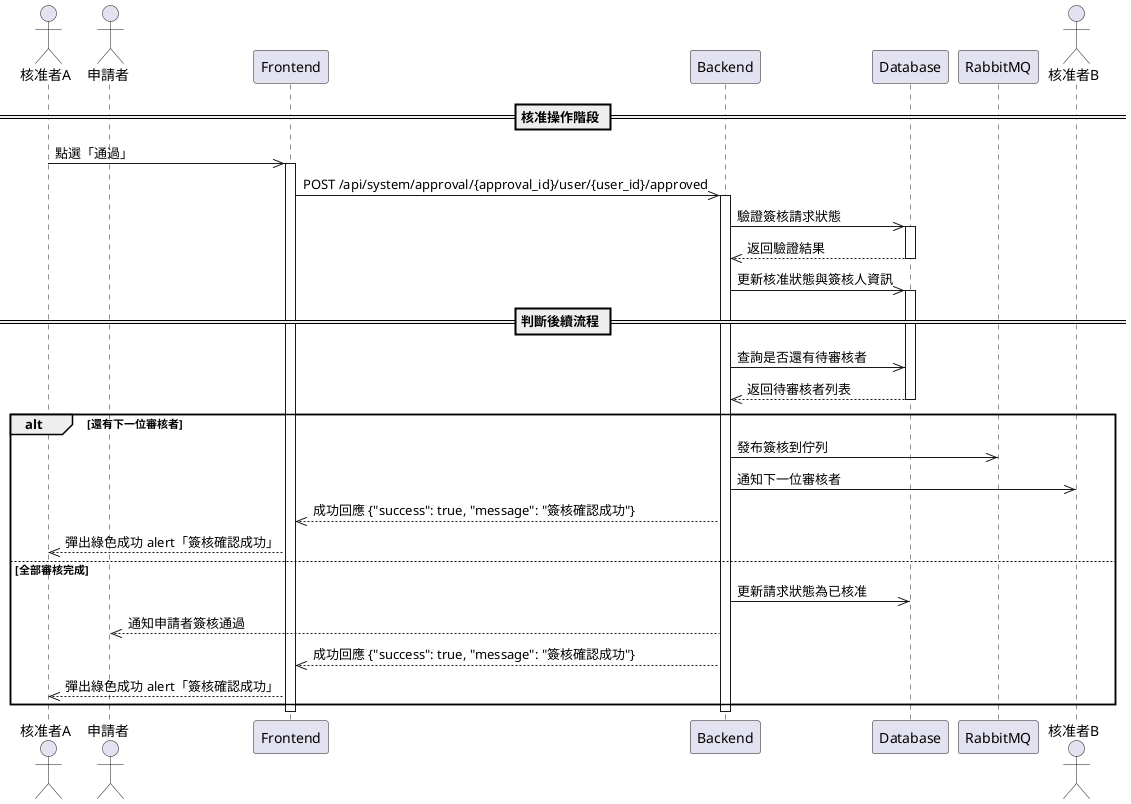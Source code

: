@startuml

actor ReviewerA as "核准者A"
actor Requester as "申請者"
participant Frontend
participant Backend
participant Database
participant RabbitMQ
actor ReviewerB as "核准者B"

== 核准操作階段 ==
ReviewerA ->> Frontend: 點選「通過」
activate Frontend
Frontend ->> Backend: POST /api/system/approval/{approval_id}/user/{user_id}/approved
activate Backend
Backend ->> Database: 驗證簽核請求狀態
activate Database
Database -->> Backend: 返回驗證結果
deactivate Database
Backend ->> Database: 更新核准狀態與簽核人資訊
activate Database

== 判斷後續流程 ==
Backend ->> Database: 查詢是否還有待審核者
Database -->> Backend: 返回待審核者列表

alt 還有下一位審核者
    deactivate Database
    Backend ->> RabbitMQ: 發布簽核到佇列
    Backend ->> ReviewerB: 通知下一位審核者
    Backend -->> Frontend: 成功回應 {"success": true, "message": "簽核確認成功"}
    Frontend -->> ReviewerA: 彈出綠色成功 alert「簽核確認成功」

else 全部審核完成
    Backend ->> Database: 更新請求狀態為已核准
    deactivate Database
    Backend -->> Requester: 通知申請者簽核通過
    Backend -->> Frontend: 成功回應 {"success": true, "message": "簽核確認成功"}
    Frontend -->> ReviewerA: 彈出綠色成功 alert「簽核確認成功」
end

deactivate Backend
deactivate Frontend

@enduml
